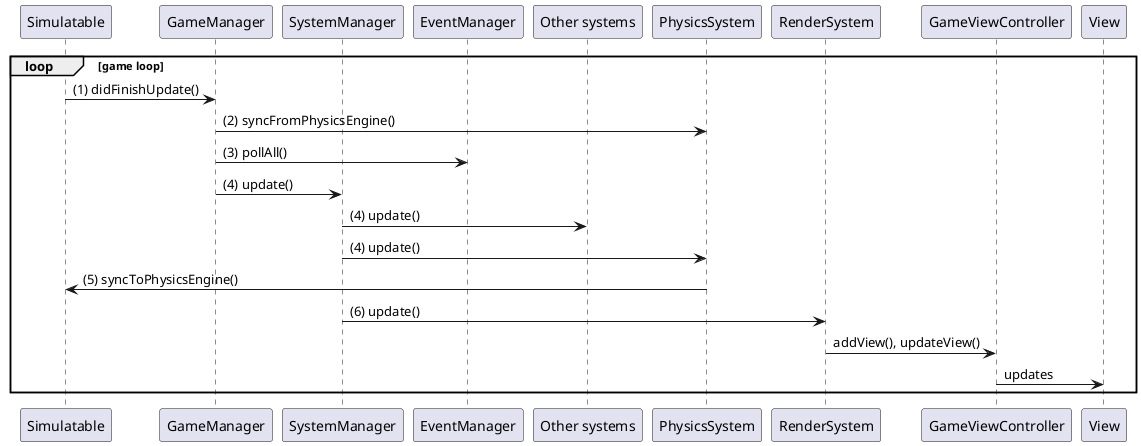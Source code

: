 @startuml GameLifecycle

participant Simulatable
participant GameManager
participant SystemManager
participant EventManager
participant "Other systems"
participant PhysicsSystem
participant RenderSystem

loop game loop
Simulatable -> GameManager: (1) didFinishUpdate()
GameManager -> PhysicsSystem: (2) syncFromPhysicsEngine()
GameManager -> EventManager: (3) pollAll()
GameManager -> SystemManager: (4) update()
SystemManager -> "Other systems": (4) update()
SystemManager -> PhysicsSystem: (4) update()
PhysicsSystem -> Simulatable: (5) syncToPhysicsEngine()
SystemManager -> RenderSystem: (6) update()
RenderSystem -> GameViewController: addView(), updateView()
GameViewController -> View: updates
end

@enduml
